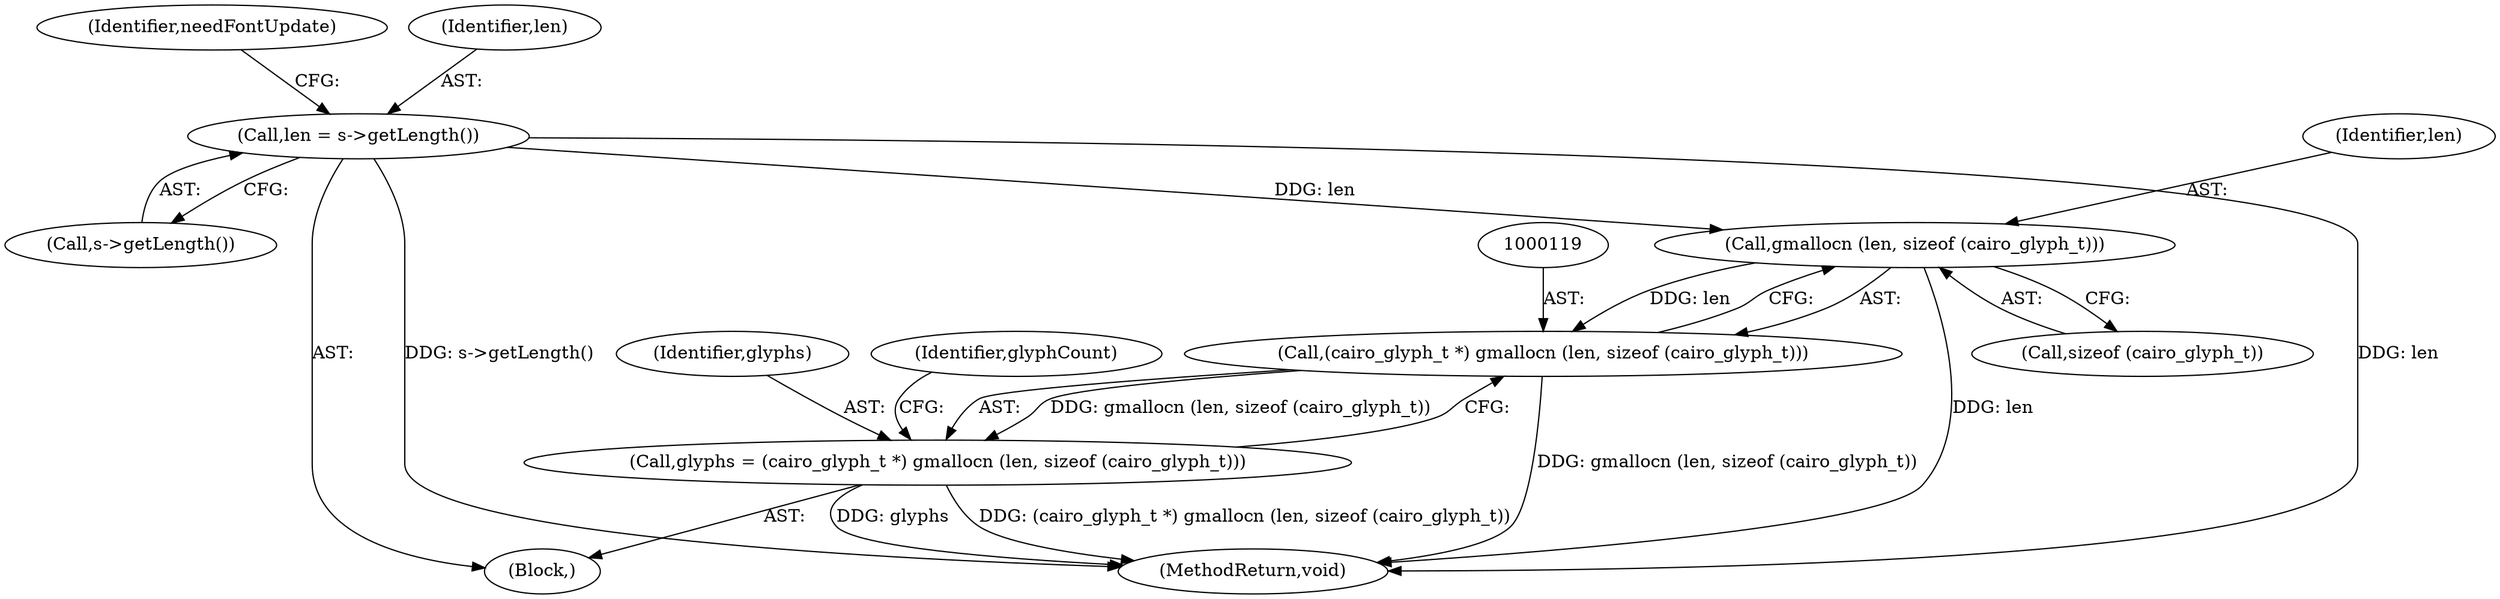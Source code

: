 digraph "0_poppler_7b2d314a61fd0e12f47c62996cb49ec0d1ba747a_0@API" {
"1000120" [label="(Call,gmallocn (len, sizeof (cairo_glyph_t)))"];
"1000105" [label="(Call,len = s->getLength())"];
"1000118" [label="(Call,(cairo_glyph_t *) gmallocn (len, sizeof (cairo_glyph_t)))"];
"1000116" [label="(Call,glyphs = (cairo_glyph_t *) gmallocn (len, sizeof (cairo_glyph_t)))"];
"1000109" [label="(Identifier,needFontUpdate)"];
"1000106" [label="(Identifier,len)"];
"1000118" [label="(Call,(cairo_glyph_t *) gmallocn (len, sizeof (cairo_glyph_t)))"];
"1000127" [label="(MethodReturn,void)"];
"1000117" [label="(Identifier,glyphs)"];
"1000105" [label="(Call,len = s->getLength())"];
"1000107" [label="(Call,s->getLength())"];
"1000120" [label="(Call,gmallocn (len, sizeof (cairo_glyph_t)))"];
"1000116" [label="(Call,glyphs = (cairo_glyph_t *) gmallocn (len, sizeof (cairo_glyph_t)))"];
"1000121" [label="(Identifier,len)"];
"1000125" [label="(Identifier,glyphCount)"];
"1000103" [label="(Block,)"];
"1000122" [label="(Call,sizeof (cairo_glyph_t))"];
"1000120" -> "1000118"  [label="AST: "];
"1000120" -> "1000122"  [label="CFG: "];
"1000121" -> "1000120"  [label="AST: "];
"1000122" -> "1000120"  [label="AST: "];
"1000118" -> "1000120"  [label="CFG: "];
"1000120" -> "1000127"  [label="DDG: len"];
"1000120" -> "1000118"  [label="DDG: len"];
"1000105" -> "1000120"  [label="DDG: len"];
"1000105" -> "1000103"  [label="AST: "];
"1000105" -> "1000107"  [label="CFG: "];
"1000106" -> "1000105"  [label="AST: "];
"1000107" -> "1000105"  [label="AST: "];
"1000109" -> "1000105"  [label="CFG: "];
"1000105" -> "1000127"  [label="DDG: s->getLength()"];
"1000105" -> "1000127"  [label="DDG: len"];
"1000118" -> "1000116"  [label="AST: "];
"1000119" -> "1000118"  [label="AST: "];
"1000116" -> "1000118"  [label="CFG: "];
"1000118" -> "1000127"  [label="DDG: gmallocn (len, sizeof (cairo_glyph_t))"];
"1000118" -> "1000116"  [label="DDG: gmallocn (len, sizeof (cairo_glyph_t))"];
"1000116" -> "1000103"  [label="AST: "];
"1000117" -> "1000116"  [label="AST: "];
"1000125" -> "1000116"  [label="CFG: "];
"1000116" -> "1000127"  [label="DDG: glyphs"];
"1000116" -> "1000127"  [label="DDG: (cairo_glyph_t *) gmallocn (len, sizeof (cairo_glyph_t))"];
}

